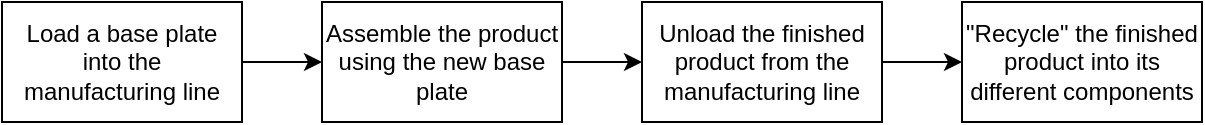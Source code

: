 <mxfile version="20.8.10" type="github"><diagram name="Page-1" id="vuZz6I5Elsvd5vswjOkk"><mxGraphModel dx="1434" dy="764" grid="1" gridSize="10" guides="1" tooltips="1" connect="1" arrows="1" fold="1" page="1" pageScale="1" pageWidth="3300" pageHeight="4681" math="0" shadow="0"><root><mxCell id="0"/><mxCell id="1" parent="0"/><mxCell id="qObo9FiOxaMf2rOlNzNW-5" style="edgeStyle=orthogonalEdgeStyle;rounded=0;orthogonalLoop=1;jettySize=auto;html=1;exitX=1;exitY=0.5;exitDx=0;exitDy=0;entryX=0;entryY=0.5;entryDx=0;entryDy=0;" edge="1" parent="1" source="qObo9FiOxaMf2rOlNzNW-1" target="qObo9FiOxaMf2rOlNzNW-2"><mxGeometry relative="1" as="geometry"/></mxCell><mxCell id="qObo9FiOxaMf2rOlNzNW-1" value="Load a base plate into the manufacturing line" style="rounded=0;whiteSpace=wrap;html=1;" vertex="1" parent="1"><mxGeometry x="80" y="60" width="120" height="60" as="geometry"/></mxCell><mxCell id="qObo9FiOxaMf2rOlNzNW-6" style="edgeStyle=orthogonalEdgeStyle;rounded=0;orthogonalLoop=1;jettySize=auto;html=1;exitX=1;exitY=0.5;exitDx=0;exitDy=0;entryX=0;entryY=0.5;entryDx=0;entryDy=0;" edge="1" parent="1" source="qObo9FiOxaMf2rOlNzNW-2" target="qObo9FiOxaMf2rOlNzNW-3"><mxGeometry relative="1" as="geometry"/></mxCell><mxCell id="qObo9FiOxaMf2rOlNzNW-2" value="Assemble the product using the new base plate" style="rounded=0;whiteSpace=wrap;html=1;" vertex="1" parent="1"><mxGeometry x="240" y="60" width="120" height="60" as="geometry"/></mxCell><mxCell id="qObo9FiOxaMf2rOlNzNW-7" style="edgeStyle=orthogonalEdgeStyle;rounded=0;orthogonalLoop=1;jettySize=auto;html=1;exitX=1;exitY=0.5;exitDx=0;exitDy=0;entryX=0;entryY=0.5;entryDx=0;entryDy=0;" edge="1" parent="1" source="qObo9FiOxaMf2rOlNzNW-3" target="qObo9FiOxaMf2rOlNzNW-4"><mxGeometry relative="1" as="geometry"/></mxCell><mxCell id="qObo9FiOxaMf2rOlNzNW-3" value="Unload the finished product from the manufacturing line" style="rounded=0;whiteSpace=wrap;html=1;" vertex="1" parent="1"><mxGeometry x="400" y="60" width="120" height="60" as="geometry"/></mxCell><mxCell id="qObo9FiOxaMf2rOlNzNW-4" value="&quot;Recycle&quot; the finished product into its different components" style="rounded=0;whiteSpace=wrap;html=1;" vertex="1" parent="1"><mxGeometry x="560" y="60" width="120" height="60" as="geometry"/></mxCell></root></mxGraphModel></diagram></mxfile>
